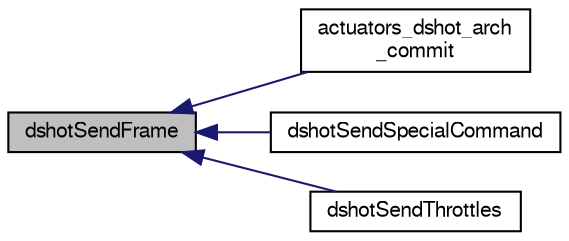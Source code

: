 digraph "dshotSendFrame"
{
  edge [fontname="FreeSans",fontsize="10",labelfontname="FreeSans",labelfontsize="10"];
  node [fontname="FreeSans",fontsize="10",shape=record];
  rankdir="LR";
  Node1 [label="dshotSendFrame",height=0.2,width=0.4,color="black", fillcolor="grey75", style="filled", fontcolor="black"];
  Node1 -> Node2 [dir="back",color="midnightblue",fontsize="10",style="solid",fontname="FreeSans"];
  Node2 [label="actuators_dshot_arch\l_commit",height=0.2,width=0.4,color="black", fillcolor="white", style="filled",URL="$actuators__dshot_8h.html#ae19151c72d42b6c277faf5da1962d3b3"];
  Node1 -> Node3 [dir="back",color="midnightblue",fontsize="10",style="solid",fontname="FreeSans"];
  Node3 [label="dshotSendSpecialCommand",height=0.2,width=0.4,color="black", fillcolor="white", style="filled",URL="$esc__dshot_8h.html#ae32fad965a334445cdaf6473b8da4cf3",tooltip="send special order to one of the ESC (BHELIX, KISS, ...) "];
  Node1 -> Node4 [dir="back",color="midnightblue",fontsize="10",style="solid",fontname="FreeSans"];
  Node4 [label="dshotSendThrottles",height=0.2,width=0.4,color="black", fillcolor="white", style="filled",URL="$esc__dshot_8h.html#a6c927d850e9e56e92af5028e516247fa",tooltip="send throttle packed order to all of the ESCs "];
}
